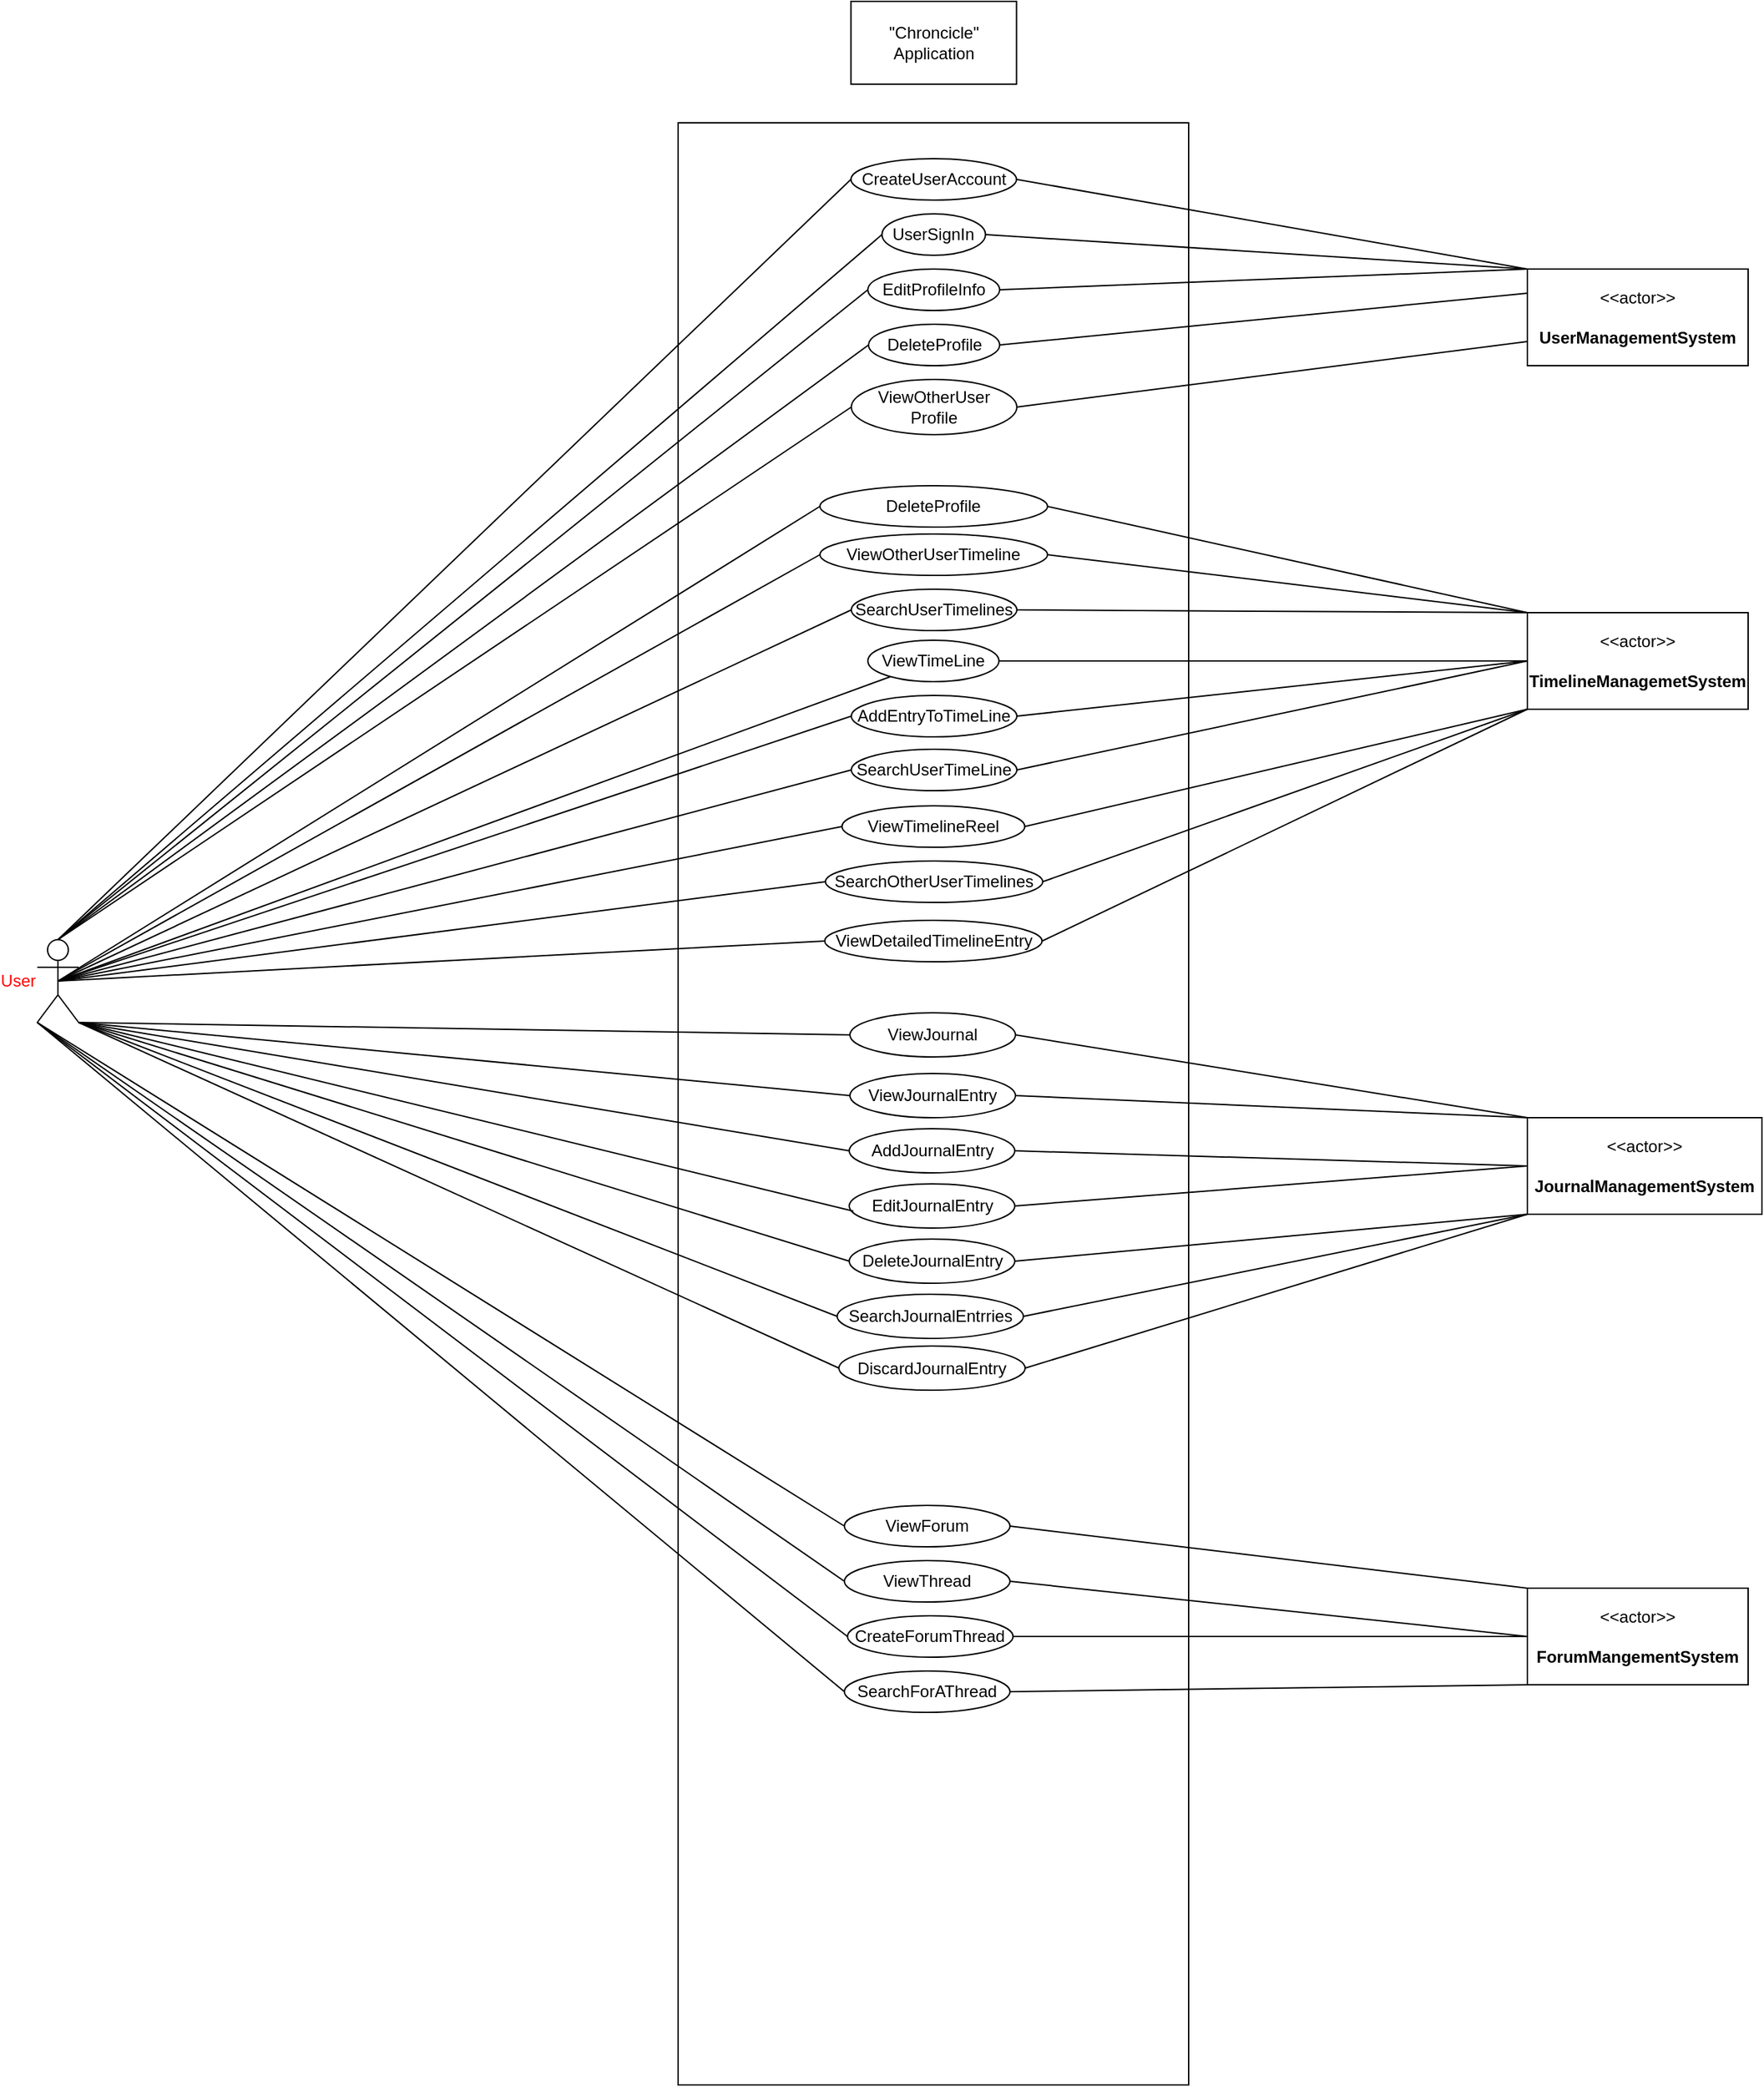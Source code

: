 <mxfile version="22.0.8" type="github">
  <diagram name="Page-1" id="yUO-QkWpa_U_Ise3Jthb">
    <mxGraphModel dx="2284" dy="750" grid="1" gridSize="10" guides="1" tooltips="1" connect="1" arrows="1" fold="1" page="1" pageScale="1" pageWidth="850" pageHeight="1100" math="0" shadow="0">
      <root>
        <mxCell id="0" />
        <mxCell id="1" parent="0" />
        <mxCell id="3FXkl9Uenxrdrb0-9oeA-2" value="" style="rounded=0;whiteSpace=wrap;html=1;" parent="1" vertex="1">
          <mxGeometry x="234.5" y="248" width="370" height="1422" as="geometry" />
        </mxCell>
        <mxCell id="3FXkl9Uenxrdrb0-9oeA-7" value="&amp;lt;&amp;lt;actor&amp;gt;&amp;gt;&lt;br&gt;&lt;br&gt;&lt;b&gt;UserManagementSystem&lt;br&gt;&lt;/b&gt;" style="html=1;align=center;verticalAlign=middle;dashed=0;whiteSpace=wrap;" parent="1" vertex="1">
          <mxGeometry x="850" y="354" width="160" height="70" as="geometry" />
        </mxCell>
        <mxCell id="3FXkl9Uenxrdrb0-9oeA-8" value="CreateUserAccount" style="ellipse;whiteSpace=wrap;html=1;" parent="1" vertex="1">
          <mxGeometry x="359.75" y="274" width="120" height="30" as="geometry" />
        </mxCell>
        <mxCell id="3FXkl9Uenxrdrb0-9oeA-9" value="UserSignIn" style="ellipse;whiteSpace=wrap;html=1;" parent="1" vertex="1">
          <mxGeometry x="382.25" y="314" width="75" height="30" as="geometry" />
        </mxCell>
        <mxCell id="3FXkl9Uenxrdrb0-9oeA-10" value="" style="endArrow=none;html=1;rounded=0;entryX=0;entryY=0.5;entryDx=0;entryDy=0;exitX=0.5;exitY=0;exitDx=0;exitDy=0;exitPerimeter=0;" parent="1" source="3FXkl9Uenxrdrb0-9oeA-6" target="3FXkl9Uenxrdrb0-9oeA-8" edge="1">
          <mxGeometry width="50" height="50" relative="1" as="geometry">
            <mxPoint x="216.5" y="390" as="sourcePoint" />
            <mxPoint x="446.5" y="410" as="targetPoint" />
          </mxGeometry>
        </mxCell>
        <mxCell id="3FXkl9Uenxrdrb0-9oeA-11" value="" style="endArrow=none;html=1;rounded=0;entryX=0;entryY=0.5;entryDx=0;entryDy=0;exitX=0.5;exitY=0;exitDx=0;exitDy=0;exitPerimeter=0;" parent="1" source="3FXkl9Uenxrdrb0-9oeA-6" target="3FXkl9Uenxrdrb0-9oeA-9" edge="1">
          <mxGeometry width="50" height="50" relative="1" as="geometry">
            <mxPoint x="216.5" y="410" as="sourcePoint" />
            <mxPoint x="316.5" y="460" as="targetPoint" />
          </mxGeometry>
        </mxCell>
        <mxCell id="3FXkl9Uenxrdrb0-9oeA-12" value="" style="endArrow=none;html=1;rounded=0;entryX=1;entryY=0.5;entryDx=0;entryDy=0;exitX=0;exitY=0;exitDx=0;exitDy=0;" parent="1" source="3FXkl9Uenxrdrb0-9oeA-7" target="3FXkl9Uenxrdrb0-9oeA-8" edge="1">
          <mxGeometry width="50" height="50" relative="1" as="geometry">
            <mxPoint x="623.5" y="415" as="sourcePoint" />
            <mxPoint x="446.5" y="410" as="targetPoint" />
          </mxGeometry>
        </mxCell>
        <mxCell id="3FXkl9Uenxrdrb0-9oeA-13" value="" style="endArrow=none;html=1;rounded=0;entryX=0;entryY=0;entryDx=0;entryDy=0;exitX=1;exitY=0.5;exitDx=0;exitDy=0;" parent="1" source="3FXkl9Uenxrdrb0-9oeA-9" target="3FXkl9Uenxrdrb0-9oeA-7" edge="1">
          <mxGeometry width="50" height="50" relative="1" as="geometry">
            <mxPoint x="476.5" y="470" as="sourcePoint" />
            <mxPoint x="623.5" y="414" as="targetPoint" />
          </mxGeometry>
        </mxCell>
        <mxCell id="3FXkl9Uenxrdrb0-9oeA-1" value="&quot;Chroncicle&quot; Application" style="rounded=0;whiteSpace=wrap;html=1;" parent="1" vertex="1">
          <mxGeometry x="359.75" y="160" width="120" height="60" as="geometry" />
        </mxCell>
        <mxCell id="3FXkl9Uenxrdrb0-9oeA-21" value="EditProfileInfo" style="ellipse;whiteSpace=wrap;html=1;" parent="1" vertex="1">
          <mxGeometry x="372" y="354" width="95.5" height="30" as="geometry" />
        </mxCell>
        <mxCell id="3FXkl9Uenxrdrb0-9oeA-22" value="" style="endArrow=none;html=1;rounded=0;entryX=0;entryY=0.5;entryDx=0;entryDy=0;exitX=0.5;exitY=0;exitDx=0;exitDy=0;exitPerimeter=0;" parent="1" source="3FXkl9Uenxrdrb0-9oeA-6" target="3FXkl9Uenxrdrb0-9oeA-21" edge="1">
          <mxGeometry width="50" height="50" relative="1" as="geometry">
            <mxPoint x="107" y="390" as="sourcePoint" />
            <mxPoint x="432" y="250" as="targetPoint" />
          </mxGeometry>
        </mxCell>
        <mxCell id="3FXkl9Uenxrdrb0-9oeA-23" value="" style="endArrow=none;html=1;rounded=0;exitX=1;exitY=0.5;exitDx=0;exitDy=0;entryX=0;entryY=0;entryDx=0;entryDy=0;" parent="1" source="3FXkl9Uenxrdrb0-9oeA-21" target="3FXkl9Uenxrdrb0-9oeA-7" edge="1">
          <mxGeometry width="50" height="50" relative="1" as="geometry">
            <mxPoint x="542" y="300" as="sourcePoint" />
            <mxPoint x="600" y="355" as="targetPoint" />
          </mxGeometry>
        </mxCell>
        <mxCell id="3FXkl9Uenxrdrb0-9oeA-24" value="DeleteProfile" style="ellipse;whiteSpace=wrap;html=1;" parent="1" vertex="1">
          <mxGeometry x="372.5" y="394" width="95" height="30" as="geometry" />
        </mxCell>
        <mxCell id="3FXkl9Uenxrdrb0-9oeA-25" value="" style="endArrow=none;html=1;rounded=0;entryX=0;entryY=0.5;entryDx=0;entryDy=0;exitX=0.5;exitY=0;exitDx=0;exitDy=0;exitPerimeter=0;" parent="1" source="3FXkl9Uenxrdrb0-9oeA-6" target="3FXkl9Uenxrdrb0-9oeA-24" edge="1">
          <mxGeometry width="50" height="50" relative="1" as="geometry">
            <mxPoint x="210" y="490" as="sourcePoint" />
            <mxPoint x="450" y="400" as="targetPoint" />
          </mxGeometry>
        </mxCell>
        <mxCell id="3FXkl9Uenxrdrb0-9oeA-26" value="" style="endArrow=none;html=1;rounded=0;exitX=1;exitY=0.5;exitDx=0;exitDy=0;entryX=0;entryY=0.25;entryDx=0;entryDy=0;" parent="1" source="3FXkl9Uenxrdrb0-9oeA-24" target="3FXkl9Uenxrdrb0-9oeA-7" edge="1">
          <mxGeometry width="50" height="50" relative="1" as="geometry">
            <mxPoint x="560" y="450" as="sourcePoint" />
            <mxPoint x="618" y="505" as="targetPoint" />
          </mxGeometry>
        </mxCell>
        <mxCell id="3FXkl9Uenxrdrb0-9oeA-27" value="&amp;lt;&amp;lt;actor&amp;gt;&amp;gt;&lt;br&gt;&lt;br&gt;&lt;b style=&quot;border-color: var(--border-color);&quot;&gt;TimelineManagemetSystem&lt;/b&gt;&lt;b&gt;&lt;br&gt;&lt;/b&gt;" style="html=1;align=center;verticalAlign=middle;dashed=0;whiteSpace=wrap;" parent="1" vertex="1">
          <mxGeometry x="850" y="603" width="160" height="70" as="geometry" />
        </mxCell>
        <mxCell id="3FXkl9Uenxrdrb0-9oeA-28" value="ViewOtherUserTimeline" style="ellipse;whiteSpace=wrap;html=1;" parent="1" vertex="1">
          <mxGeometry x="337.25" y="546" width="165" height="30" as="geometry" />
        </mxCell>
        <mxCell id="3FXkl9Uenxrdrb0-9oeA-29" value="" style="endArrow=none;html=1;rounded=0;entryX=0;entryY=0.5;entryDx=0;entryDy=0;exitX=0.5;exitY=0.5;exitDx=0;exitDy=0;exitPerimeter=0;" parent="1" source="3FXkl9Uenxrdrb0-9oeA-6" target="3FXkl9Uenxrdrb0-9oeA-28" edge="1">
          <mxGeometry width="50" height="50" relative="1" as="geometry">
            <mxPoint x="85" y="540" as="sourcePoint" />
            <mxPoint x="310" y="370" as="targetPoint" />
          </mxGeometry>
        </mxCell>
        <mxCell id="3FXkl9Uenxrdrb0-9oeA-30" value="SearchUserTimelines" style="ellipse;whiteSpace=wrap;html=1;" parent="1" vertex="1">
          <mxGeometry x="360" y="586" width="120" height="30" as="geometry" />
        </mxCell>
        <mxCell id="3FXkl9Uenxrdrb0-9oeA-31" value="" style="endArrow=none;html=1;rounded=0;entryX=0;entryY=0.5;entryDx=0;entryDy=0;exitX=0.5;exitY=0.5;exitDx=0;exitDy=0;exitPerimeter=0;" parent="1" source="3FXkl9Uenxrdrb0-9oeA-6" target="3FXkl9Uenxrdrb0-9oeA-30" edge="1">
          <mxGeometry width="50" height="50" relative="1" as="geometry">
            <mxPoint x="200" y="480" as="sourcePoint" />
            <mxPoint x="375" y="530" as="targetPoint" />
          </mxGeometry>
        </mxCell>
        <mxCell id="3FXkl9Uenxrdrb0-9oeA-32" value="" style="endArrow=none;html=1;rounded=0;exitX=1;exitY=0.5;exitDx=0;exitDy=0;entryX=0;entryY=0;entryDx=0;entryDy=0;" parent="1" source="3FXkl9Uenxrdrb0-9oeA-28" target="3FXkl9Uenxrdrb0-9oeA-27" edge="1">
          <mxGeometry width="50" height="50" relative="1" as="geometry">
            <mxPoint x="508" y="410" as="sourcePoint" />
            <mxPoint x="620" y="457" as="targetPoint" />
          </mxGeometry>
        </mxCell>
        <mxCell id="3FXkl9Uenxrdrb0-9oeA-34" value="" style="endArrow=none;html=1;rounded=0;exitX=1;exitY=0.5;exitDx=0;exitDy=0;entryX=0;entryY=0;entryDx=0;entryDy=0;" parent="1" source="3FXkl9Uenxrdrb0-9oeA-30" target="3FXkl9Uenxrdrb0-9oeA-27" edge="1">
          <mxGeometry width="50" height="50" relative="1" as="geometry">
            <mxPoint x="400" y="450" as="sourcePoint" />
            <mxPoint x="450" y="400" as="targetPoint" />
          </mxGeometry>
        </mxCell>
        <mxCell id="3FXkl9Uenxrdrb0-9oeA-45" value="ViewTimeLine" style="ellipse;whiteSpace=wrap;html=1;" parent="1" vertex="1">
          <mxGeometry x="372" y="623" width="95" height="30" as="geometry" />
        </mxCell>
        <mxCell id="3FXkl9Uenxrdrb0-9oeA-46" value="" style="endArrow=none;html=1;rounded=0;exitX=0.5;exitY=0.5;exitDx=0;exitDy=0;exitPerimeter=0;" parent="1" source="3FXkl9Uenxrdrb0-9oeA-6" target="3FXkl9Uenxrdrb0-9oeA-45" edge="1">
          <mxGeometry width="50" height="50" relative="1" as="geometry">
            <mxPoint x="90" y="540" as="sourcePoint" />
            <mxPoint x="355" y="540" as="targetPoint" />
          </mxGeometry>
        </mxCell>
        <mxCell id="3FXkl9Uenxrdrb0-9oeA-47" value="SearchUserTimeLine" style="ellipse;whiteSpace=wrap;html=1;" parent="1" vertex="1">
          <mxGeometry x="360" y="702" width="120" height="30" as="geometry" />
        </mxCell>
        <mxCell id="3FXkl9Uenxrdrb0-9oeA-48" value="" style="endArrow=none;html=1;rounded=0;entryX=0;entryY=0.5;entryDx=0;entryDy=0;exitX=0.5;exitY=0.5;exitDx=0;exitDy=0;exitPerimeter=0;" parent="1" source="3FXkl9Uenxrdrb0-9oeA-6" target="3FXkl9Uenxrdrb0-9oeA-47" edge="1">
          <mxGeometry width="50" height="50" relative="1" as="geometry">
            <mxPoint x="190" y="630" as="sourcePoint" />
            <mxPoint x="440" y="540" as="targetPoint" />
          </mxGeometry>
        </mxCell>
        <mxCell id="3FXkl9Uenxrdrb0-9oeA-49" value="" style="endArrow=none;html=1;rounded=0;exitX=1;exitY=0.5;exitDx=0;exitDy=0;entryX=0;entryY=0.5;entryDx=0;entryDy=0;" parent="1" source="3FXkl9Uenxrdrb0-9oeA-47" target="3FXkl9Uenxrdrb0-9oeA-27" edge="1">
          <mxGeometry width="50" height="50" relative="1" as="geometry">
            <mxPoint x="550" y="510" as="sourcePoint" />
            <mxPoint x="630" y="630" as="targetPoint" />
          </mxGeometry>
        </mxCell>
        <mxCell id="3FXkl9Uenxrdrb0-9oeA-50" value="AddEntryToTimeLine" style="ellipse;whiteSpace=wrap;html=1;" parent="1" vertex="1">
          <mxGeometry x="360" y="663" width="120" height="30" as="geometry" />
        </mxCell>
        <mxCell id="3FXkl9Uenxrdrb0-9oeA-51" value="" style="endArrow=none;html=1;rounded=0;entryX=0;entryY=0.5;entryDx=0;entryDy=0;exitX=0.5;exitY=0.5;exitDx=0;exitDy=0;exitPerimeter=0;" parent="1" source="3FXkl9Uenxrdrb0-9oeA-6" target="3FXkl9Uenxrdrb0-9oeA-50" edge="1">
          <mxGeometry width="50" height="50" relative="1" as="geometry">
            <mxPoint x="190" y="630" as="sourcePoint" />
            <mxPoint x="300" y="510" as="targetPoint" />
          </mxGeometry>
        </mxCell>
        <mxCell id="3FXkl9Uenxrdrb0-9oeA-52" value="" style="endArrow=none;html=1;rounded=0;exitX=1;exitY=0.5;exitDx=0;exitDy=0;entryX=0;entryY=0.5;entryDx=0;entryDy=0;" parent="1" source="3FXkl9Uenxrdrb0-9oeA-50" target="3FXkl9Uenxrdrb0-9oeA-27" edge="1">
          <mxGeometry width="50" height="50" relative="1" as="geometry">
            <mxPoint x="485" y="760" as="sourcePoint" />
            <mxPoint x="630" y="630" as="targetPoint" />
          </mxGeometry>
        </mxCell>
        <mxCell id="3FXkl9Uenxrdrb0-9oeA-53" value="" style="endArrow=none;html=1;rounded=0;entryX=0;entryY=0.5;entryDx=0;entryDy=0;" parent="1" source="3FXkl9Uenxrdrb0-9oeA-45" target="3FXkl9Uenxrdrb0-9oeA-27" edge="1">
          <mxGeometry width="50" height="50" relative="1" as="geometry">
            <mxPoint x="475" y="510" as="sourcePoint" />
            <mxPoint x="630" y="630" as="targetPoint" />
          </mxGeometry>
        </mxCell>
        <mxCell id="3FXkl9Uenxrdrb0-9oeA-54" value="ViewOtherUser Profile" style="ellipse;whiteSpace=wrap;html=1;" parent="1" vertex="1">
          <mxGeometry x="360" y="434" width="120" height="40" as="geometry" />
        </mxCell>
        <mxCell id="3FXkl9Uenxrdrb0-9oeA-55" value="" style="endArrow=none;html=1;rounded=0;entryX=0;entryY=0.5;entryDx=0;entryDy=0;exitX=0.5;exitY=0;exitDx=0;exitDy=0;exitPerimeter=0;" parent="1" source="3FXkl9Uenxrdrb0-9oeA-6" target="3FXkl9Uenxrdrb0-9oeA-54" edge="1">
          <mxGeometry width="50" height="50" relative="1" as="geometry">
            <mxPoint x="85" y="260" as="sourcePoint" />
            <mxPoint x="450" y="150" as="targetPoint" />
          </mxGeometry>
        </mxCell>
        <mxCell id="3FXkl9Uenxrdrb0-9oeA-56" value="" style="endArrow=none;html=1;rounded=0;entryX=0;entryY=0.75;entryDx=0;entryDy=0;exitX=1;exitY=0.5;exitDx=0;exitDy=0;" parent="1" source="3FXkl9Uenxrdrb0-9oeA-54" target="3FXkl9Uenxrdrb0-9oeA-7" edge="1">
          <mxGeometry width="50" height="50" relative="1" as="geometry">
            <mxPoint x="560" y="150" as="sourcePoint" />
            <mxPoint x="650" y="117.5" as="targetPoint" />
          </mxGeometry>
        </mxCell>
        <mxCell id="3FXkl9Uenxrdrb0-9oeA-57" value="ViewTimelineReel" style="ellipse;whiteSpace=wrap;html=1;" parent="1" vertex="1">
          <mxGeometry x="353.25" y="743" width="132.5" height="30" as="geometry" />
        </mxCell>
        <mxCell id="3FXkl9Uenxrdrb0-9oeA-58" value="" style="endArrow=none;html=1;rounded=0;entryX=0;entryY=0.5;entryDx=0;entryDy=0;exitX=0.5;exitY=0.5;exitDx=0;exitDy=0;exitPerimeter=0;" parent="1" source="3FXkl9Uenxrdrb0-9oeA-6" target="3FXkl9Uenxrdrb0-9oeA-57" edge="1">
          <mxGeometry width="50" height="50" relative="1" as="geometry">
            <mxPoint x="190" y="800" as="sourcePoint" />
            <mxPoint x="345" y="730" as="targetPoint" />
          </mxGeometry>
        </mxCell>
        <mxCell id="3FXkl9Uenxrdrb0-9oeA-59" value="" style="endArrow=none;html=1;rounded=0;entryX=0;entryY=1;entryDx=0;entryDy=0;exitX=1;exitY=0.5;exitDx=0;exitDy=0;" parent="1" source="3FXkl9Uenxrdrb0-9oeA-57" target="3FXkl9Uenxrdrb0-9oeA-27" edge="1">
          <mxGeometry width="50" height="50" relative="1" as="geometry">
            <mxPoint x="534" y="655.98" as="sourcePoint" />
            <mxPoint x="610" y="825" as="targetPoint" />
          </mxGeometry>
        </mxCell>
        <mxCell id="3FXkl9Uenxrdrb0-9oeA-60" value="SearchOtherUserTimelines" style="ellipse;whiteSpace=wrap;html=1;" parent="1" vertex="1">
          <mxGeometry x="341.25" y="783" width="157.5" height="30" as="geometry" />
        </mxCell>
        <mxCell id="3FXkl9Uenxrdrb0-9oeA-61" value="" style="endArrow=none;html=1;rounded=0;entryX=0;entryY=0.5;entryDx=0;entryDy=0;exitX=0.5;exitY=0.5;exitDx=0;exitDy=0;exitPerimeter=0;" parent="1" source="3FXkl9Uenxrdrb0-9oeA-6" target="3FXkl9Uenxrdrb0-9oeA-60" edge="1">
          <mxGeometry width="50" height="50" relative="1" as="geometry">
            <mxPoint x="100" y="570" as="sourcePoint" />
            <mxPoint x="430" y="690" as="targetPoint" />
          </mxGeometry>
        </mxCell>
        <mxCell id="3FXkl9Uenxrdrb0-9oeA-62" value="" style="endArrow=none;html=1;rounded=0;exitX=1;exitY=0.5;exitDx=0;exitDy=0;entryX=0;entryY=1;entryDx=0;entryDy=0;" parent="1" source="3FXkl9Uenxrdrb0-9oeA-60" target="3FXkl9Uenxrdrb0-9oeA-27" edge="1">
          <mxGeometry width="50" height="50" relative="1" as="geometry">
            <mxPoint x="580" y="950" as="sourcePoint" />
            <mxPoint x="690" y="770" as="targetPoint" />
          </mxGeometry>
        </mxCell>
        <mxCell id="3FXkl9Uenxrdrb0-9oeA-63" value="ViewJournalEntry" style="ellipse;whiteSpace=wrap;html=1;" parent="1" vertex="1">
          <mxGeometry x="359" y="937" width="120" height="32" as="geometry" />
        </mxCell>
        <mxCell id="3FXkl9Uenxrdrb0-9oeA-64" value="&amp;lt;&amp;lt;actor&amp;gt;&amp;gt;&lt;br&gt;&lt;br&gt;&lt;b&gt;JournalManagementSystem&lt;br&gt;&lt;/b&gt;" style="html=1;align=center;verticalAlign=middle;dashed=0;whiteSpace=wrap;" parent="1" vertex="1">
          <mxGeometry x="850" y="969" width="170" height="70" as="geometry" />
        </mxCell>
        <mxCell id="3FXkl9Uenxrdrb0-9oeA-65" value="" style="endArrow=none;html=1;rounded=0;entryX=0;entryY=0.5;entryDx=0;entryDy=0;exitX=1;exitY=1;exitDx=0;exitDy=0;exitPerimeter=0;" parent="1" source="3FXkl9Uenxrdrb0-9oeA-6" target="3FXkl9Uenxrdrb0-9oeA-63" edge="1">
          <mxGeometry width="50" height="50" relative="1" as="geometry">
            <mxPoint x="190" y="882" as="sourcePoint" />
            <mxPoint x="355" y="832" as="targetPoint" />
          </mxGeometry>
        </mxCell>
        <mxCell id="3FXkl9Uenxrdrb0-9oeA-66" value="SearchJournalEntrries" style="ellipse;whiteSpace=wrap;html=1;" parent="1" vertex="1">
          <mxGeometry x="349.75" y="1097" width="135" height="32" as="geometry" />
        </mxCell>
        <mxCell id="3FXkl9Uenxrdrb0-9oeA-67" value="" style="endArrow=none;html=1;rounded=0;entryX=0;entryY=0.5;entryDx=0;entryDy=0;exitX=1;exitY=1;exitDx=0;exitDy=0;exitPerimeter=0;" parent="1" source="3FXkl9Uenxrdrb0-9oeA-6" target="3FXkl9Uenxrdrb0-9oeA-66" edge="1">
          <mxGeometry width="50" height="50" relative="1" as="geometry">
            <mxPoint x="200" y="972" as="sourcePoint" />
            <mxPoint x="440" y="832" as="targetPoint" />
          </mxGeometry>
        </mxCell>
        <mxCell id="3FXkl9Uenxrdrb0-9oeA-68" value="" style="endArrow=none;html=1;rounded=0;exitX=1;exitY=0.5;exitDx=0;exitDy=0;entryX=0;entryY=1;entryDx=0;entryDy=0;" parent="1" source="3FXkl9Uenxrdrb0-9oeA-66" target="3FXkl9Uenxrdrb0-9oeA-64" edge="1">
          <mxGeometry width="50" height="50" relative="1" as="geometry">
            <mxPoint x="550" y="802" as="sourcePoint" />
            <mxPoint x="610" y="932" as="targetPoint" />
          </mxGeometry>
        </mxCell>
        <mxCell id="3FXkl9Uenxrdrb0-9oeA-69" value="AddJournalEntry" style="ellipse;whiteSpace=wrap;html=1;" parent="1" vertex="1">
          <mxGeometry x="358.5" y="977" width="120" height="32" as="geometry" />
        </mxCell>
        <mxCell id="3FXkl9Uenxrdrb0-9oeA-70" value="DeleteJournalEntry" style="ellipse;whiteSpace=wrap;html=1;" parent="1" vertex="1">
          <mxGeometry x="358.5" y="1057" width="120" height="32" as="geometry" />
        </mxCell>
        <mxCell id="3FXkl9Uenxrdrb0-9oeA-71" value="EditJournalEntry" style="ellipse;whiteSpace=wrap;html=1;" parent="1" vertex="1">
          <mxGeometry x="358.5" y="1017" width="120" height="32" as="geometry" />
        </mxCell>
        <mxCell id="3FXkl9Uenxrdrb0-9oeA-72" value="" style="endArrow=none;html=1;rounded=0;entryX=0;entryY=0.5;entryDx=0;entryDy=0;exitX=1;exitY=1;exitDx=0;exitDy=0;exitPerimeter=0;" parent="1" source="3FXkl9Uenxrdrb0-9oeA-6" target="3FXkl9Uenxrdrb0-9oeA-69" edge="1">
          <mxGeometry width="50" height="50" relative="1" as="geometry">
            <mxPoint x="200" y="892" as="sourcePoint" />
            <mxPoint x="300" y="802" as="targetPoint" />
          </mxGeometry>
        </mxCell>
        <mxCell id="3FXkl9Uenxrdrb0-9oeA-73" value="" style="endArrow=none;html=1;rounded=0;entryX=0.025;entryY=0.617;entryDx=0;entryDy=0;entryPerimeter=0;exitX=1;exitY=1;exitDx=0;exitDy=0;exitPerimeter=0;" parent="1" source="3FXkl9Uenxrdrb0-9oeA-6" target="3FXkl9Uenxrdrb0-9oeA-71" edge="1">
          <mxGeometry width="50" height="50" relative="1" as="geometry">
            <mxPoint x="200" y="912" as="sourcePoint" />
            <mxPoint x="300" y="882" as="targetPoint" />
          </mxGeometry>
        </mxCell>
        <mxCell id="3FXkl9Uenxrdrb0-9oeA-74" value="" style="endArrow=none;html=1;rounded=0;entryX=0;entryY=0.5;entryDx=0;entryDy=0;exitX=1;exitY=1;exitDx=0;exitDy=0;exitPerimeter=0;" parent="1" source="3FXkl9Uenxrdrb0-9oeA-6" target="3FXkl9Uenxrdrb0-9oeA-70" edge="1">
          <mxGeometry width="50" height="50" relative="1" as="geometry">
            <mxPoint x="200" y="932" as="sourcePoint" />
            <mxPoint x="303" y="969" as="targetPoint" />
          </mxGeometry>
        </mxCell>
        <mxCell id="3FXkl9Uenxrdrb0-9oeA-75" value="" style="endArrow=none;html=1;rounded=0;exitX=1;exitY=0.5;exitDx=0;exitDy=0;entryX=0;entryY=0.5;entryDx=0;entryDy=0;" parent="1" source="3FXkl9Uenxrdrb0-9oeA-71" target="3FXkl9Uenxrdrb0-9oeA-64" edge="1">
          <mxGeometry width="50" height="50" relative="1" as="geometry">
            <mxPoint x="485" y="882" as="sourcePoint" />
            <mxPoint x="610" y="932" as="targetPoint" />
          </mxGeometry>
        </mxCell>
        <mxCell id="3FXkl9Uenxrdrb0-9oeA-76" value="" style="endArrow=none;html=1;rounded=0;exitX=1;exitY=0.5;exitDx=0;exitDy=0;entryX=0;entryY=1;entryDx=0;entryDy=0;" parent="1" source="3FXkl9Uenxrdrb0-9oeA-70" target="3FXkl9Uenxrdrb0-9oeA-64" edge="1">
          <mxGeometry width="50" height="50" relative="1" as="geometry">
            <mxPoint x="495" y="892" as="sourcePoint" />
            <mxPoint x="610" y="932" as="targetPoint" />
          </mxGeometry>
        </mxCell>
        <mxCell id="3FXkl9Uenxrdrb0-9oeA-77" value="" style="endArrow=none;html=1;rounded=0;exitX=1;exitY=0.5;exitDx=0;exitDy=0;entryX=0;entryY=0;entryDx=0;entryDy=0;" parent="1" source="3FXkl9Uenxrdrb0-9oeA-63" target="3FXkl9Uenxrdrb0-9oeA-64" edge="1">
          <mxGeometry width="50" height="50" relative="1" as="geometry">
            <mxPoint x="485" y="962" as="sourcePoint" />
            <mxPoint x="610" y="932" as="targetPoint" />
          </mxGeometry>
        </mxCell>
        <mxCell id="3FXkl9Uenxrdrb0-9oeA-78" value="" style="endArrow=none;html=1;rounded=0;exitX=1;exitY=0.5;exitDx=0;exitDy=0;entryX=0;entryY=0.5;entryDx=0;entryDy=0;" parent="1" source="3FXkl9Uenxrdrb0-9oeA-69" target="3FXkl9Uenxrdrb0-9oeA-64" edge="1">
          <mxGeometry width="50" height="50" relative="1" as="geometry">
            <mxPoint x="485" y="802" as="sourcePoint" />
            <mxPoint x="610" y="932" as="targetPoint" />
          </mxGeometry>
        </mxCell>
        <mxCell id="qMlKmiSrW9xh-4VBre1F-2" value="ViewDetailedTimelineEntry" style="ellipse;whiteSpace=wrap;html=1;" vertex="1" parent="1">
          <mxGeometry x="340.75" y="826" width="157.5" height="30" as="geometry" />
        </mxCell>
        <mxCell id="qMlKmiSrW9xh-4VBre1F-3" value="" style="endArrow=none;html=1;rounded=0;entryX=0;entryY=0.5;entryDx=0;entryDy=0;exitX=0.5;exitY=0.5;exitDx=0;exitDy=0;exitPerimeter=0;" edge="1" parent="1" target="qMlKmiSrW9xh-4VBre1F-2" source="3FXkl9Uenxrdrb0-9oeA-6">
          <mxGeometry width="50" height="50" relative="1" as="geometry">
            <mxPoint x="80" y="660" as="sourcePoint" />
            <mxPoint x="430" y="726" as="targetPoint" />
          </mxGeometry>
        </mxCell>
        <mxCell id="qMlKmiSrW9xh-4VBre1F-4" value="" style="endArrow=none;html=1;rounded=0;exitX=1;exitY=0.5;exitDx=0;exitDy=0;entryX=0;entryY=1;entryDx=0;entryDy=0;" edge="1" parent="1" source="qMlKmiSrW9xh-4VBre1F-2" target="3FXkl9Uenxrdrb0-9oeA-27">
          <mxGeometry width="50" height="50" relative="1" as="geometry">
            <mxPoint x="580" y="986" as="sourcePoint" />
            <mxPoint x="660" y="695" as="targetPoint" />
          </mxGeometry>
        </mxCell>
        <mxCell id="qMlKmiSrW9xh-4VBre1F-6" value="ViewJournal" style="ellipse;whiteSpace=wrap;html=1;" vertex="1" parent="1">
          <mxGeometry x="359" y="893" width="120" height="32" as="geometry" />
        </mxCell>
        <mxCell id="qMlKmiSrW9xh-4VBre1F-7" value="" style="endArrow=none;html=1;rounded=0;entryX=0;entryY=0.5;entryDx=0;entryDy=0;exitX=1;exitY=1;exitDx=0;exitDy=0;exitPerimeter=0;" edge="1" parent="1" target="qMlKmiSrW9xh-4VBre1F-6" source="3FXkl9Uenxrdrb0-9oeA-6">
          <mxGeometry width="50" height="50" relative="1" as="geometry">
            <mxPoint x="70" y="610" as="sourcePoint" />
            <mxPoint x="355" y="788" as="targetPoint" />
          </mxGeometry>
        </mxCell>
        <mxCell id="qMlKmiSrW9xh-4VBre1F-8" value="" style="endArrow=none;html=1;rounded=0;exitX=1;exitY=0.5;exitDx=0;exitDy=0;entryX=0;entryY=0;entryDx=0;entryDy=0;" edge="1" parent="1" source="qMlKmiSrW9xh-4VBre1F-6" target="3FXkl9Uenxrdrb0-9oeA-64">
          <mxGeometry width="50" height="50" relative="1" as="geometry">
            <mxPoint x="485" y="918" as="sourcePoint" />
            <mxPoint x="660" y="793" as="targetPoint" />
          </mxGeometry>
        </mxCell>
        <mxCell id="qMlKmiSrW9xh-4VBre1F-9" value="DiscardJournalEntry" style="ellipse;whiteSpace=wrap;html=1;" vertex="1" parent="1">
          <mxGeometry x="351" y="1134.5" width="135" height="32" as="geometry" />
        </mxCell>
        <mxCell id="qMlKmiSrW9xh-4VBre1F-10" value="" style="endArrow=none;html=1;rounded=0;entryX=0;entryY=0.5;entryDx=0;entryDy=0;exitX=1;exitY=1;exitDx=0;exitDy=0;exitPerimeter=0;" edge="1" parent="1" target="qMlKmiSrW9xh-4VBre1F-9" source="3FXkl9Uenxrdrb0-9oeA-6">
          <mxGeometry width="50" height="50" relative="1" as="geometry">
            <mxPoint x="60" y="690" as="sourcePoint" />
            <mxPoint x="440" y="868.5" as="targetPoint" />
          </mxGeometry>
        </mxCell>
        <mxCell id="qMlKmiSrW9xh-4VBre1F-11" value="" style="endArrow=none;html=1;rounded=0;exitX=1;exitY=0.5;exitDx=0;exitDy=0;entryX=0;entryY=1;entryDx=0;entryDy=0;" edge="1" parent="1" source="qMlKmiSrW9xh-4VBre1F-9" target="3FXkl9Uenxrdrb0-9oeA-64">
          <mxGeometry width="50" height="50" relative="1" as="geometry">
            <mxPoint x="550" y="838.5" as="sourcePoint" />
            <mxPoint x="660" y="943.5" as="targetPoint" />
          </mxGeometry>
        </mxCell>
        <mxCell id="qMlKmiSrW9xh-4VBre1F-12" value="DeleteProfile" style="ellipse;whiteSpace=wrap;html=1;" vertex="1" parent="1">
          <mxGeometry x="337.25" y="511" width="165" height="30" as="geometry" />
        </mxCell>
        <mxCell id="qMlKmiSrW9xh-4VBre1F-13" value="" style="endArrow=none;html=1;rounded=0;entryX=0;entryY=0.5;entryDx=0;entryDy=0;exitX=0.5;exitY=0.5;exitDx=0;exitDy=0;exitPerimeter=0;" edge="1" parent="1" target="qMlKmiSrW9xh-4VBre1F-12" source="3FXkl9Uenxrdrb0-9oeA-6">
          <mxGeometry width="50" height="50" relative="1" as="geometry">
            <mxPoint x="60" y="590" as="sourcePoint" />
            <mxPoint x="310" y="335" as="targetPoint" />
          </mxGeometry>
        </mxCell>
        <mxCell id="qMlKmiSrW9xh-4VBre1F-14" value="" style="endArrow=none;html=1;rounded=0;exitX=1;exitY=0.5;exitDx=0;exitDy=0;entryX=0;entryY=0;entryDx=0;entryDy=0;" edge="1" parent="1" source="qMlKmiSrW9xh-4VBre1F-12" target="3FXkl9Uenxrdrb0-9oeA-27">
          <mxGeometry width="50" height="50" relative="1" as="geometry">
            <mxPoint x="508" y="375" as="sourcePoint" />
            <mxPoint x="660" y="554" as="targetPoint" />
          </mxGeometry>
        </mxCell>
        <mxCell id="qMlKmiSrW9xh-4VBre1F-16" value="ViewThread" style="ellipse;whiteSpace=wrap;html=1;" vertex="1" parent="1">
          <mxGeometry x="355" y="1290" width="120" height="30" as="geometry" />
        </mxCell>
        <mxCell id="qMlKmiSrW9xh-4VBre1F-17" value="&amp;lt;&amp;lt;actor&amp;gt;&amp;gt;&lt;br&gt;&lt;br&gt;&lt;b style=&quot;border-color: var(--border-color);&quot;&gt;ForumMangementSystem&lt;/b&gt;&lt;b&gt;&lt;br&gt;&lt;/b&gt;" style="html=1;align=center;verticalAlign=middle;dashed=0;whiteSpace=wrap;" vertex="1" parent="1">
          <mxGeometry x="850" y="1310" width="160" height="70" as="geometry" />
        </mxCell>
        <mxCell id="qMlKmiSrW9xh-4VBre1F-18" value="" style="endArrow=none;html=1;rounded=0;entryX=0;entryY=0.5;entryDx=0;entryDy=0;exitX=0;exitY=1;exitDx=0;exitDy=0;exitPerimeter=0;" edge="1" parent="1" target="qMlKmiSrW9xh-4VBre1F-16" source="3FXkl9Uenxrdrb0-9oeA-6">
          <mxGeometry width="50" height="50" relative="1" as="geometry">
            <mxPoint x="190" y="1360" as="sourcePoint" />
            <mxPoint x="355" y="1280" as="targetPoint" />
          </mxGeometry>
        </mxCell>
        <mxCell id="qMlKmiSrW9xh-4VBre1F-19" value="SearchForAThread" style="ellipse;whiteSpace=wrap;html=1;" vertex="1" parent="1">
          <mxGeometry x="355" y="1370" width="120" height="30" as="geometry" />
        </mxCell>
        <mxCell id="qMlKmiSrW9xh-4VBre1F-20" value="" style="endArrow=none;html=1;rounded=0;entryX=0;entryY=0.5;entryDx=0;entryDy=0;" edge="1" parent="1" target="qMlKmiSrW9xh-4VBre1F-19">
          <mxGeometry width="50" height="50" relative="1" as="geometry">
            <mxPoint x="-230" y="900" as="sourcePoint" />
            <mxPoint x="440" y="1280" as="targetPoint" />
          </mxGeometry>
        </mxCell>
        <mxCell id="qMlKmiSrW9xh-4VBre1F-21" value="" style="endArrow=none;html=1;rounded=0;exitX=1;exitY=0.5;exitDx=0;exitDy=0;entryX=0;entryY=1;entryDx=0;entryDy=0;" edge="1" parent="1" source="qMlKmiSrW9xh-4VBre1F-19" target="qMlKmiSrW9xh-4VBre1F-17">
          <mxGeometry width="50" height="50" relative="1" as="geometry">
            <mxPoint x="550" y="1250" as="sourcePoint" />
            <mxPoint x="610" y="1535" as="targetPoint" />
          </mxGeometry>
        </mxCell>
        <mxCell id="qMlKmiSrW9xh-4VBre1F-22" value="CreateForumThread" style="ellipse;whiteSpace=wrap;html=1;" vertex="1" parent="1">
          <mxGeometry x="357.25" y="1330" width="120" height="30" as="geometry" />
        </mxCell>
        <mxCell id="qMlKmiSrW9xh-4VBre1F-23" value="" style="endArrow=none;html=1;rounded=0;entryX=0;entryY=0.5;entryDx=0;entryDy=0;exitX=0;exitY=1;exitDx=0;exitDy=0;exitPerimeter=0;" edge="1" parent="1" target="qMlKmiSrW9xh-4VBre1F-22" source="3FXkl9Uenxrdrb0-9oeA-6">
          <mxGeometry width="50" height="50" relative="1" as="geometry">
            <mxPoint x="190" y="1360" as="sourcePoint" />
            <mxPoint x="300" y="1250" as="targetPoint" />
          </mxGeometry>
        </mxCell>
        <mxCell id="qMlKmiSrW9xh-4VBre1F-24" value="" style="endArrow=none;html=1;rounded=0;exitX=1;exitY=0.5;exitDx=0;exitDy=0;entryX=0;entryY=0.5;entryDx=0;entryDy=0;" edge="1" parent="1" source="qMlKmiSrW9xh-4VBre1F-22" target="qMlKmiSrW9xh-4VBre1F-17">
          <mxGeometry width="50" height="50" relative="1" as="geometry">
            <mxPoint x="210" y="1430" as="sourcePoint" />
            <mxPoint x="610" y="1380" as="targetPoint" />
          </mxGeometry>
        </mxCell>
        <mxCell id="qMlKmiSrW9xh-4VBre1F-25" value="" style="endArrow=none;html=1;rounded=0;exitX=1;exitY=0.5;exitDx=0;exitDy=0;entryX=0;entryY=0.5;entryDx=0;entryDy=0;" edge="1" parent="1" source="qMlKmiSrW9xh-4VBre1F-16" target="qMlKmiSrW9xh-4VBre1F-17">
          <mxGeometry width="50" height="50" relative="1" as="geometry">
            <mxPoint x="475" y="1490" as="sourcePoint" />
            <mxPoint x="610" y="1380" as="targetPoint" />
          </mxGeometry>
        </mxCell>
        <mxCell id="qMlKmiSrW9xh-4VBre1F-26" value="ViewForum" style="ellipse;whiteSpace=wrap;html=1;" vertex="1" parent="1">
          <mxGeometry x="355" y="1250" width="120" height="30" as="geometry" />
        </mxCell>
        <mxCell id="qMlKmiSrW9xh-4VBre1F-27" value="" style="endArrow=none;html=1;rounded=0;entryX=0;entryY=0.5;entryDx=0;entryDy=0;exitX=0;exitY=1;exitDx=0;exitDy=0;exitPerimeter=0;" edge="1" parent="1" target="qMlKmiSrW9xh-4VBre1F-26" source="3FXkl9Uenxrdrb0-9oeA-6">
          <mxGeometry width="50" height="50" relative="1" as="geometry">
            <mxPoint x="40" y="1250" as="sourcePoint" />
            <mxPoint x="355" y="1200" as="targetPoint" />
          </mxGeometry>
        </mxCell>
        <mxCell id="qMlKmiSrW9xh-4VBre1F-28" value="" style="endArrow=none;html=1;rounded=0;exitX=1;exitY=0.5;exitDx=0;exitDy=0;entryX=0;entryY=0;entryDx=0;entryDy=0;" edge="1" parent="1" source="qMlKmiSrW9xh-4VBre1F-26" target="qMlKmiSrW9xh-4VBre1F-17">
          <mxGeometry width="50" height="50" relative="1" as="geometry">
            <mxPoint x="475" y="1410" as="sourcePoint" />
            <mxPoint x="640" y="1280" as="targetPoint" />
          </mxGeometry>
        </mxCell>
        <mxCell id="3FXkl9Uenxrdrb0-9oeA-6" value="User" style="shape=umlActor;verticalLabelPosition=middle;verticalAlign=middle;html=1;outlineConnect=0;fontColor=#ff0000;labelPosition=left;align=right;" parent="1" vertex="1">
          <mxGeometry x="-230" y="840" width="30" height="60" as="geometry" />
        </mxCell>
      </root>
    </mxGraphModel>
  </diagram>
</mxfile>

